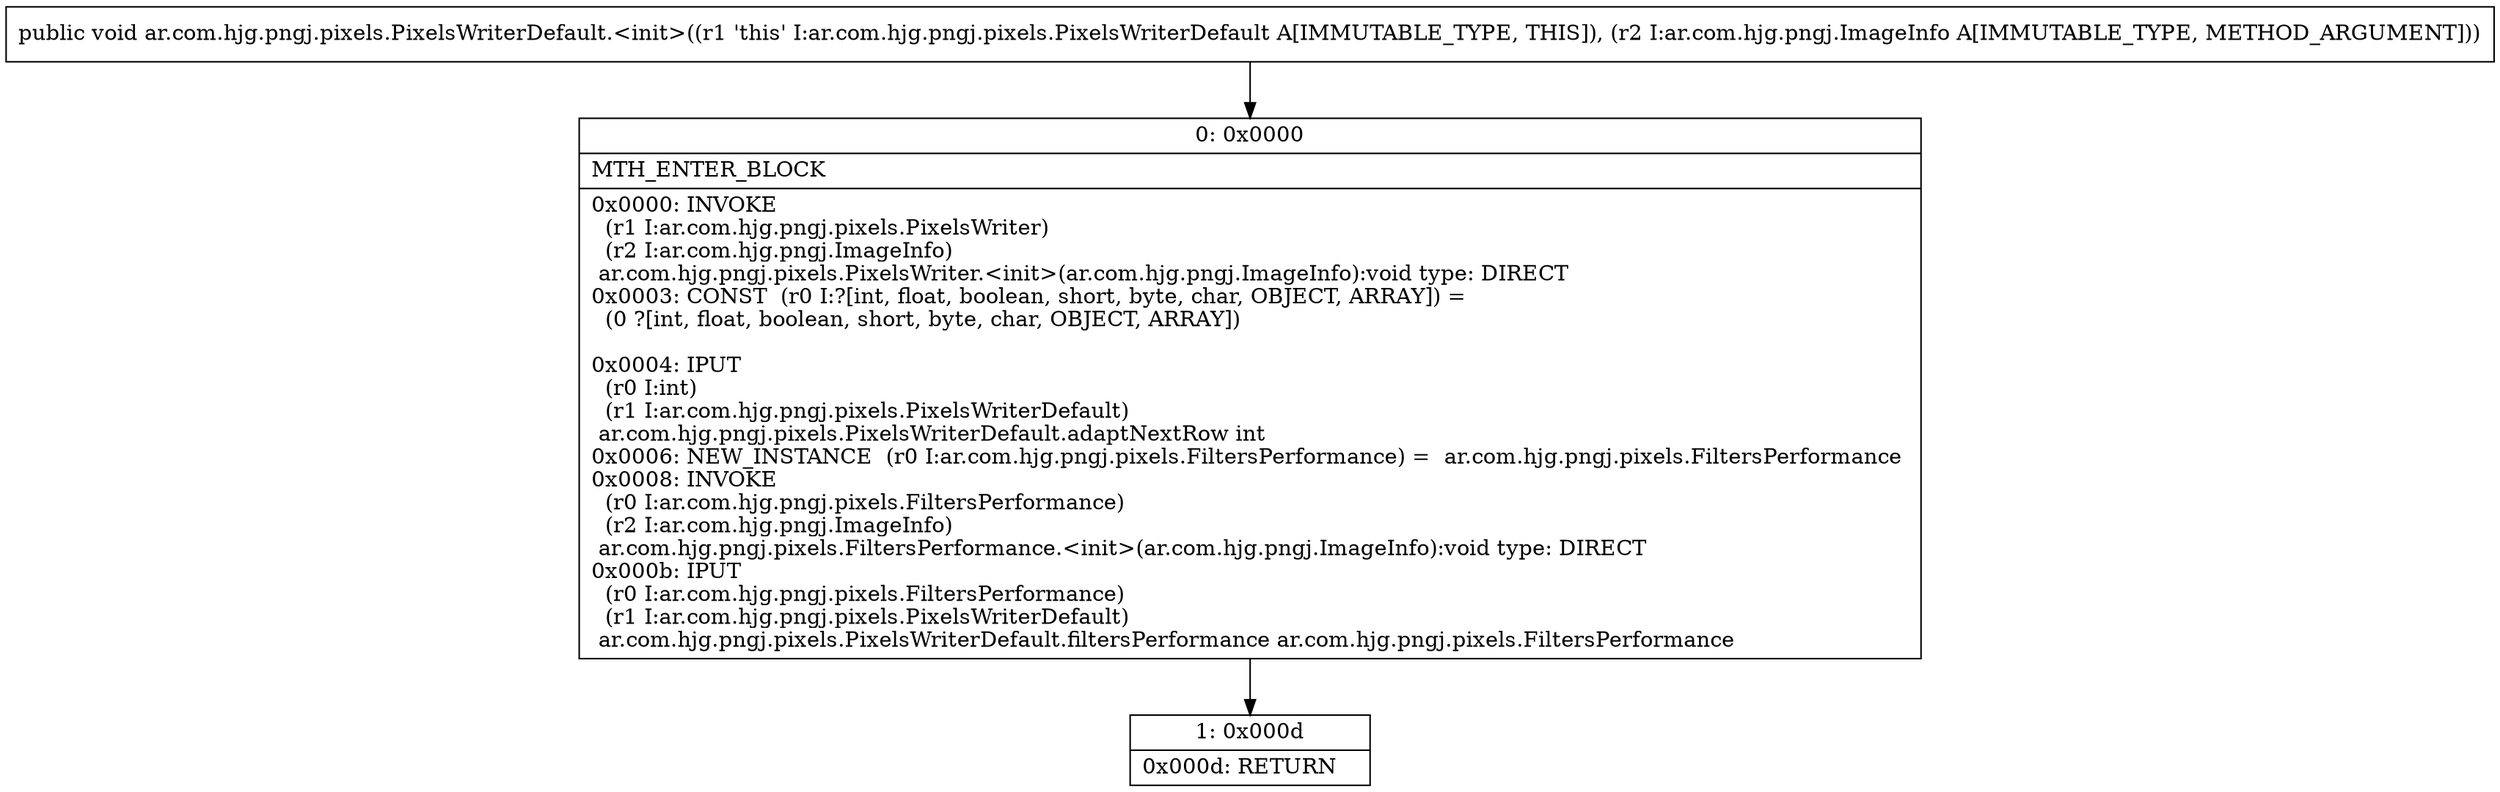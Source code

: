 digraph "CFG forar.com.hjg.pngj.pixels.PixelsWriterDefault.\<init\>(Lar\/com\/hjg\/pngj\/ImageInfo;)V" {
Node_0 [shape=record,label="{0\:\ 0x0000|MTH_ENTER_BLOCK\l|0x0000: INVOKE  \l  (r1 I:ar.com.hjg.pngj.pixels.PixelsWriter)\l  (r2 I:ar.com.hjg.pngj.ImageInfo)\l ar.com.hjg.pngj.pixels.PixelsWriter.\<init\>(ar.com.hjg.pngj.ImageInfo):void type: DIRECT \l0x0003: CONST  (r0 I:?[int, float, boolean, short, byte, char, OBJECT, ARRAY]) = \l  (0 ?[int, float, boolean, short, byte, char, OBJECT, ARRAY])\l \l0x0004: IPUT  \l  (r0 I:int)\l  (r1 I:ar.com.hjg.pngj.pixels.PixelsWriterDefault)\l ar.com.hjg.pngj.pixels.PixelsWriterDefault.adaptNextRow int \l0x0006: NEW_INSTANCE  (r0 I:ar.com.hjg.pngj.pixels.FiltersPerformance) =  ar.com.hjg.pngj.pixels.FiltersPerformance \l0x0008: INVOKE  \l  (r0 I:ar.com.hjg.pngj.pixels.FiltersPerformance)\l  (r2 I:ar.com.hjg.pngj.ImageInfo)\l ar.com.hjg.pngj.pixels.FiltersPerformance.\<init\>(ar.com.hjg.pngj.ImageInfo):void type: DIRECT \l0x000b: IPUT  \l  (r0 I:ar.com.hjg.pngj.pixels.FiltersPerformance)\l  (r1 I:ar.com.hjg.pngj.pixels.PixelsWriterDefault)\l ar.com.hjg.pngj.pixels.PixelsWriterDefault.filtersPerformance ar.com.hjg.pngj.pixels.FiltersPerformance \l}"];
Node_1 [shape=record,label="{1\:\ 0x000d|0x000d: RETURN   \l}"];
MethodNode[shape=record,label="{public void ar.com.hjg.pngj.pixels.PixelsWriterDefault.\<init\>((r1 'this' I:ar.com.hjg.pngj.pixels.PixelsWriterDefault A[IMMUTABLE_TYPE, THIS]), (r2 I:ar.com.hjg.pngj.ImageInfo A[IMMUTABLE_TYPE, METHOD_ARGUMENT])) }"];
MethodNode -> Node_0;
Node_0 -> Node_1;
}

